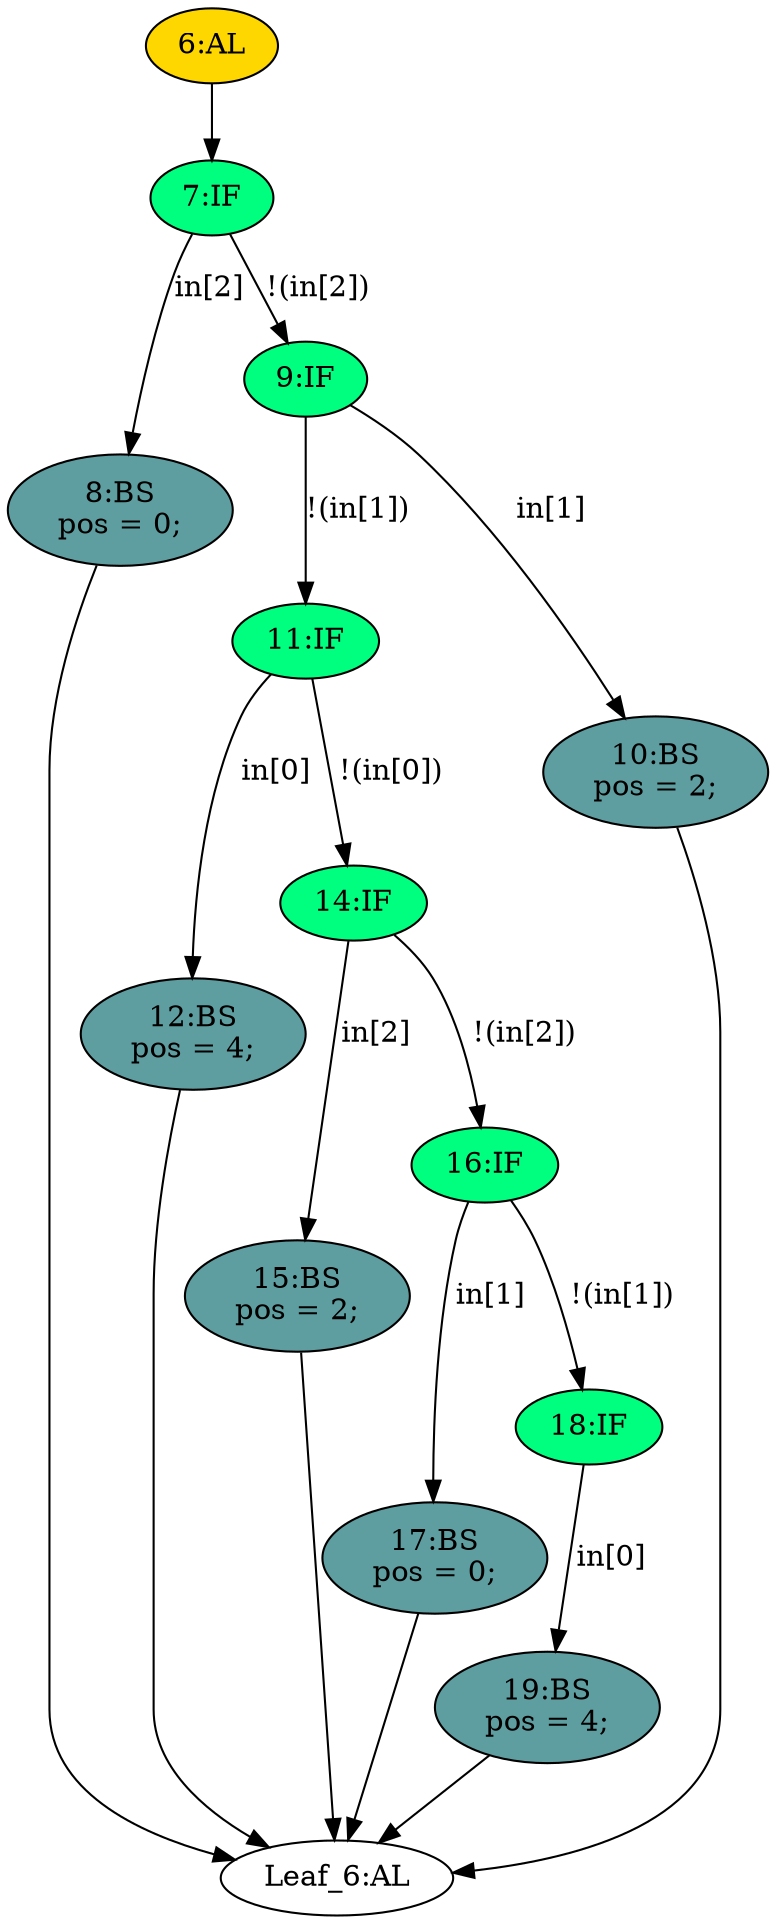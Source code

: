 strict digraph "compose( ,  )" {
	node [label="\N"];
	"8:BS"	[ast="<pyverilog.vparser.ast.BlockingSubstitution object at 0x7fd4ab856950>",
		fillcolor=cadetblue,
		label="8:BS
pos = 0;",
		statements="[<pyverilog.vparser.ast.BlockingSubstitution object at 0x7fd4ab856950>]",
		style=filled,
		typ=BlockingSubstitution];
	"Leaf_6:AL"	[def_var="['pos']",
		label="Leaf_6:AL"];
	"8:BS" -> "Leaf_6:AL"	[cond="[]",
		lineno=None];
	"12:BS"	[ast="<pyverilog.vparser.ast.BlockingSubstitution object at 0x7fd4ab8b1690>",
		fillcolor=cadetblue,
		label="12:BS
pos = 4;",
		statements="[<pyverilog.vparser.ast.BlockingSubstitution object at 0x7fd4ab8b1690>]",
		style=filled,
		typ=BlockingSubstitution];
	"12:BS" -> "Leaf_6:AL"	[cond="[]",
		lineno=None];
	"6:AL"	[ast="<pyverilog.vparser.ast.Always object at 0x7fd4ab8aa090>",
		clk_sens=False,
		fillcolor=gold,
		label="6:AL",
		sens="[]",
		statements="[]",
		style=filled,
		typ=Always,
		use_var="['in']"];
	"7:IF"	[ast="<pyverilog.vparser.ast.IfStatement object at 0x7fd4ab8b73d0>",
		fillcolor=springgreen,
		label="7:IF",
		statements="[]",
		style=filled,
		typ=IfStatement];
	"6:AL" -> "7:IF"	[cond="[]",
		lineno=None];
	"11:IF"	[ast="<pyverilog.vparser.ast.IfStatement object at 0x7fd4ab8b13d0>",
		fillcolor=springgreen,
		label="11:IF",
		statements="[]",
		style=filled,
		typ=IfStatement];
	"11:IF" -> "12:BS"	[cond="['in']",
		label="in[0]",
		lineno=11];
	"14:IF"	[ast="<pyverilog.vparser.ast.IfStatement object at 0x7fd4ab8a6890>",
		fillcolor=springgreen,
		label="14:IF",
		statements="[]",
		style=filled,
		typ=IfStatement];
	"11:IF" -> "14:IF"	[cond="['in']",
		label="!(in[0])",
		lineno=11];
	"17:BS"	[ast="<pyverilog.vparser.ast.BlockingSubstitution object at 0x7fd4ad13d490>",
		fillcolor=cadetblue,
		label="17:BS
pos = 0;",
		statements="[<pyverilog.vparser.ast.BlockingSubstitution object at 0x7fd4ad13d490>]",
		style=filled,
		typ=BlockingSubstitution];
	"17:BS" -> "Leaf_6:AL"	[cond="[]",
		lineno=None];
	"15:BS"	[ast="<pyverilog.vparser.ast.BlockingSubstitution object at 0x7fd4ab8a6990>",
		fillcolor=cadetblue,
		label="15:BS
pos = 2;",
		statements="[<pyverilog.vparser.ast.BlockingSubstitution object at 0x7fd4ab8a6990>]",
		style=filled,
		typ=BlockingSubstitution];
	"15:BS" -> "Leaf_6:AL"	[cond="[]",
		lineno=None];
	"16:IF"	[ast="<pyverilog.vparser.ast.IfStatement object at 0x7fd4af7c5d50>",
		fillcolor=springgreen,
		label="16:IF",
		statements="[]",
		style=filled,
		typ=IfStatement];
	"16:IF" -> "17:BS"	[cond="['in']",
		label="in[1]",
		lineno=16];
	"18:IF"	[ast="<pyverilog.vparser.ast.IfStatement object at 0x7fd4ab920f90>",
		fillcolor=springgreen,
		label="18:IF",
		statements="[]",
		style=filled,
		typ=IfStatement];
	"16:IF" -> "18:IF"	[cond="['in']",
		label="!(in[1])",
		lineno=16];
	"10:BS"	[ast="<pyverilog.vparser.ast.BlockingSubstitution object at 0x7fd4ab8a38d0>",
		fillcolor=cadetblue,
		label="10:BS
pos = 2;",
		statements="[<pyverilog.vparser.ast.BlockingSubstitution object at 0x7fd4ab8a38d0>]",
		style=filled,
		typ=BlockingSubstitution];
	"10:BS" -> "Leaf_6:AL"	[cond="[]",
		lineno=None];
	"19:BS"	[ast="<pyverilog.vparser.ast.BlockingSubstitution object at 0x7fd4ab8c6190>",
		fillcolor=cadetblue,
		label="19:BS
pos = 4;",
		statements="[<pyverilog.vparser.ast.BlockingSubstitution object at 0x7fd4ab8c6190>]",
		style=filled,
		typ=BlockingSubstitution];
	"18:IF" -> "19:BS"	[cond="['in']",
		label="in[0]",
		lineno=18];
	"9:IF"	[ast="<pyverilog.vparser.ast.IfStatement object at 0x7fd4ab8a3250>",
		fillcolor=springgreen,
		label="9:IF",
		statements="[]",
		style=filled,
		typ=IfStatement];
	"9:IF" -> "11:IF"	[cond="['in']",
		label="!(in[1])",
		lineno=9];
	"9:IF" -> "10:BS"	[cond="['in']",
		label="in[1]",
		lineno=9];
	"14:IF" -> "15:BS"	[cond="['in']",
		label="in[2]",
		lineno=14];
	"14:IF" -> "16:IF"	[cond="['in']",
		label="!(in[2])",
		lineno=14];
	"19:BS" -> "Leaf_6:AL"	[cond="[]",
		lineno=None];
	"7:IF" -> "8:BS"	[cond="['in']",
		label="in[2]",
		lineno=7];
	"7:IF" -> "9:IF"	[cond="['in']",
		label="!(in[2])",
		lineno=7];
}

